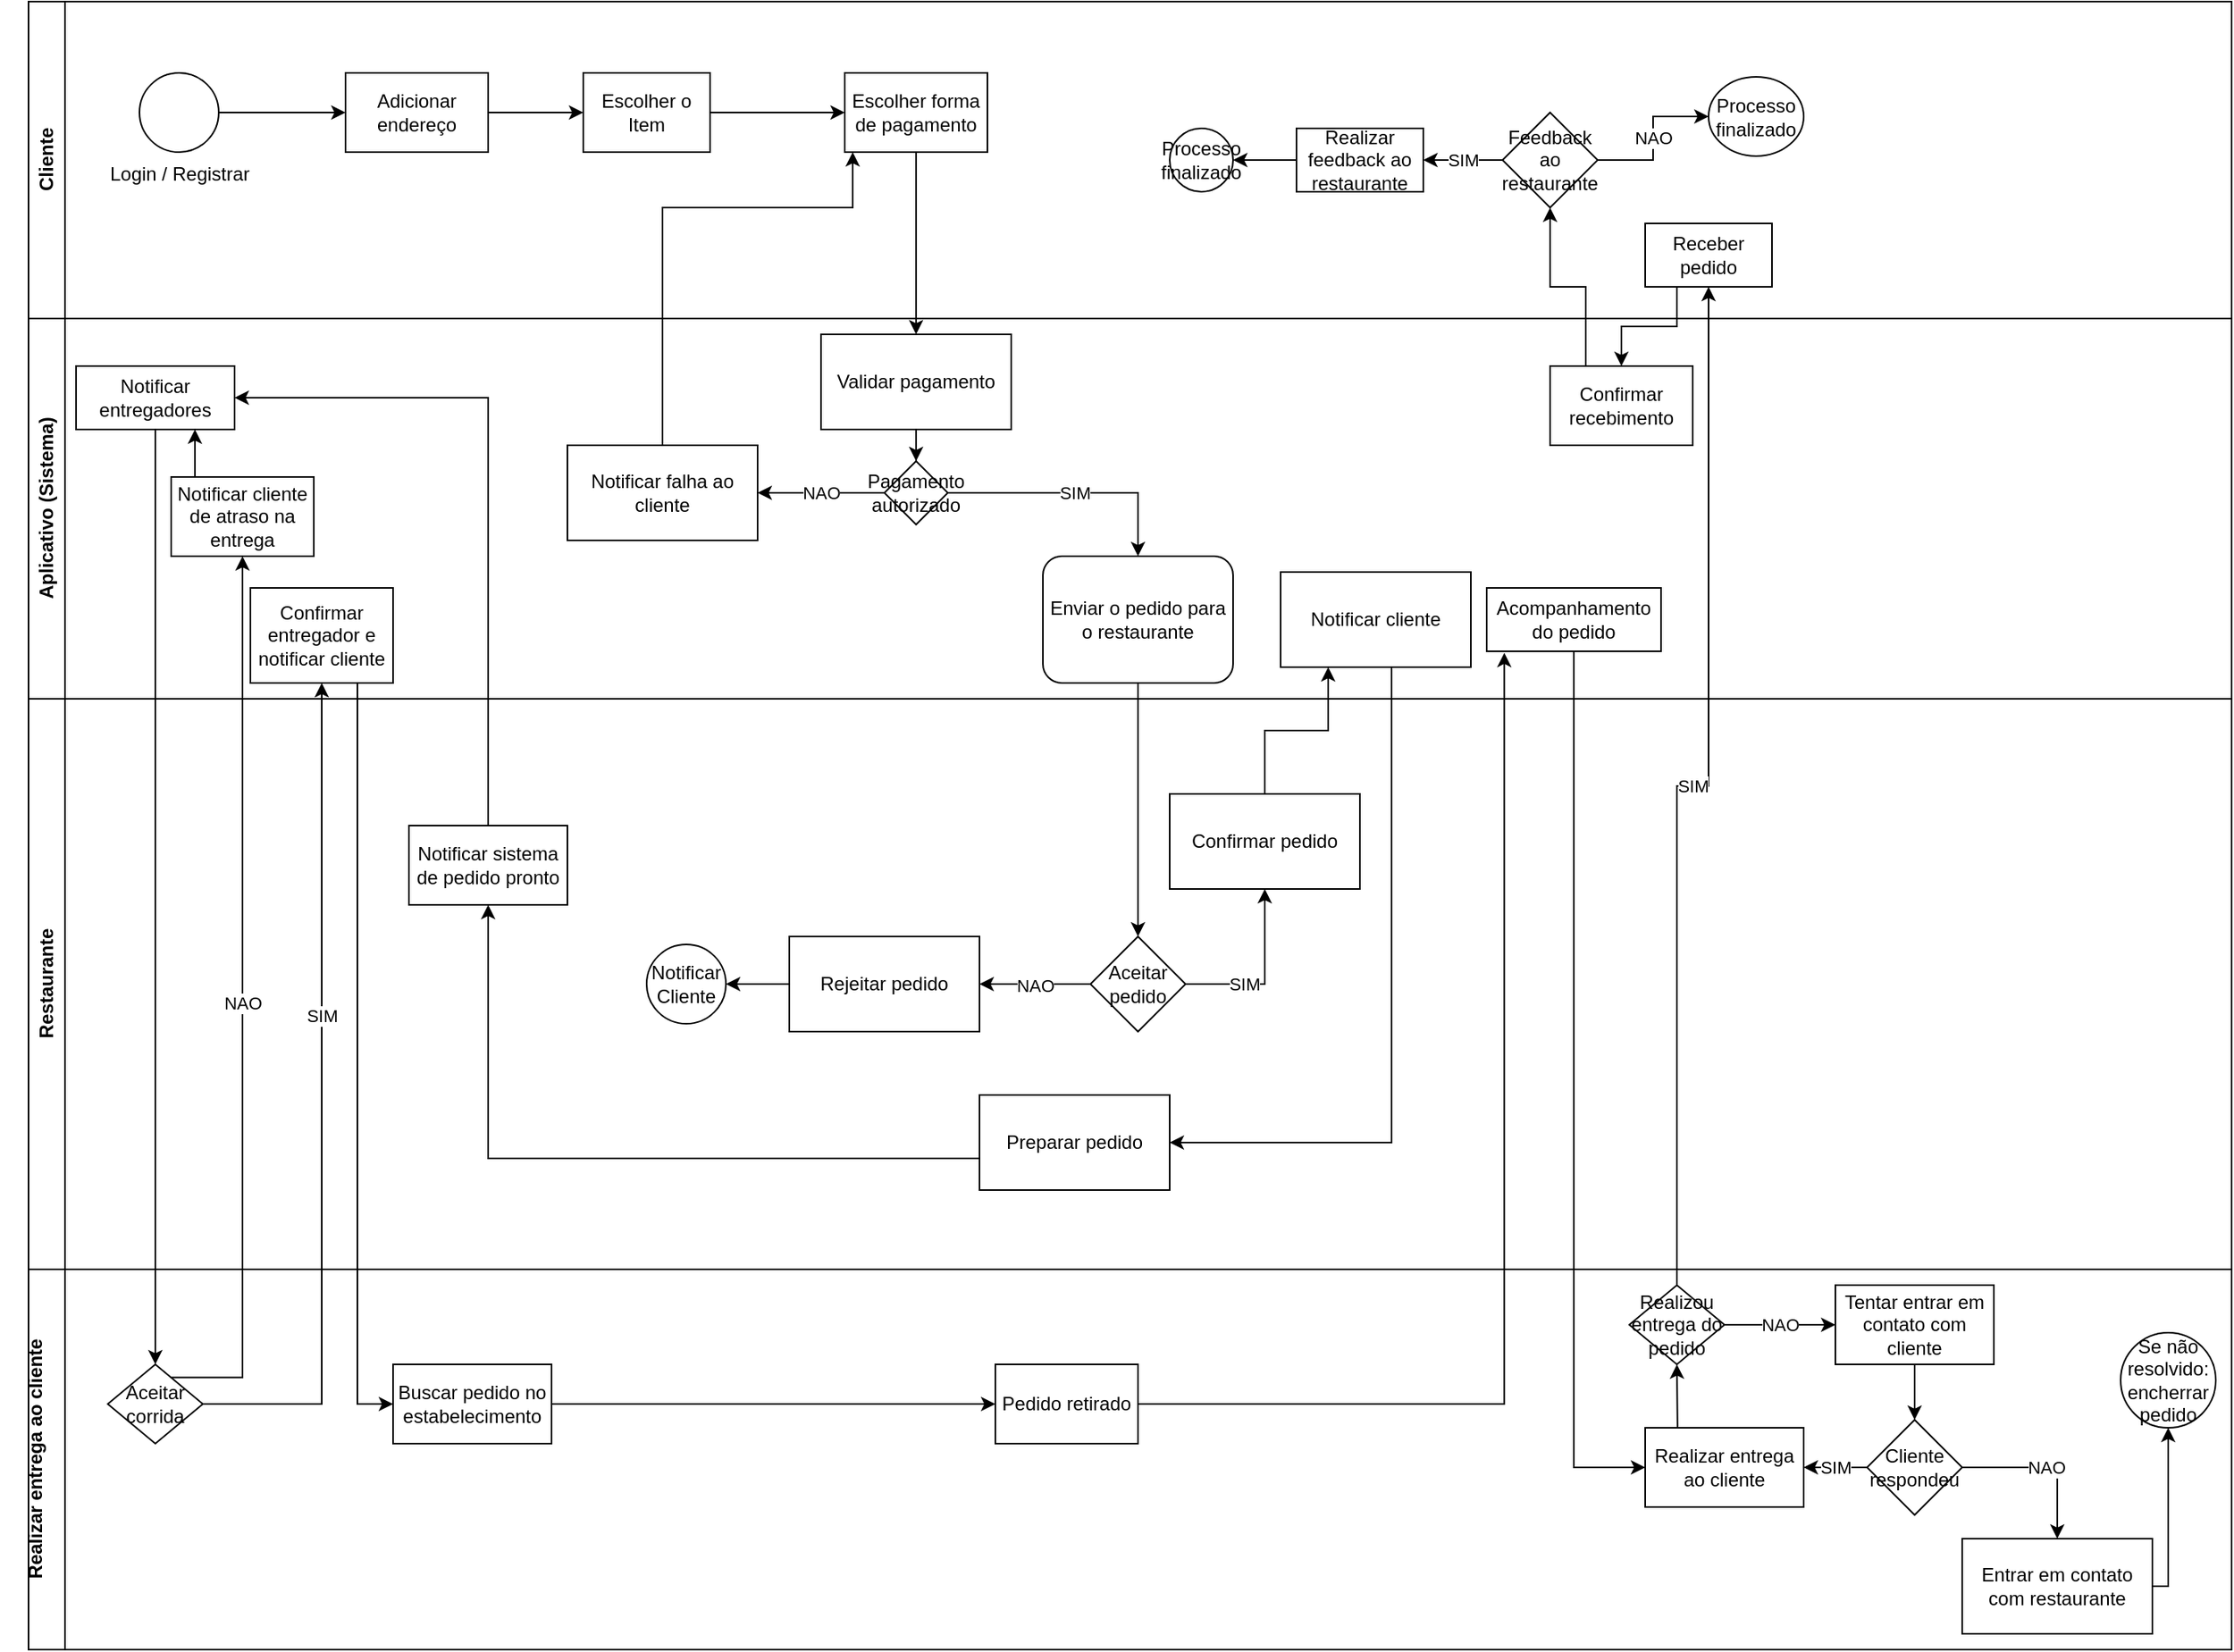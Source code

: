 <mxfile version="26.2.14">
  <diagram name="Page-1" id="2a216829-ef6e-dabb-86c1-c78162f3ba2b">
    <mxGraphModel dx="573" dy="346" grid="1" gridSize="10" guides="1" tooltips="1" connect="1" arrows="1" fold="1" page="1" pageScale="1" pageWidth="850" pageHeight="1100" background="none" math="0" shadow="0">
      <root>
        <mxCell id="0" />
        <mxCell id="1" parent="0" />
        <mxCell id="lV-dZJ7PQqLPonHj44Zm-11" value="Cliente" style="swimlane;horizontal=0;whiteSpace=wrap;html=1;" vertex="1" parent="1">
          <mxGeometry x="190" y="230" width="1390" height="200" as="geometry">
            <mxRectangle x="190" y="230" width="40" height="70" as="alternateBounds" />
          </mxGeometry>
        </mxCell>
        <mxCell id="lV-dZJ7PQqLPonHj44Zm-88" style="edgeStyle=orthogonalEdgeStyle;rounded=0;orthogonalLoop=1;jettySize=auto;html=1;" edge="1" parent="lV-dZJ7PQqLPonHj44Zm-11" source="lV-dZJ7PQqLPonHj44Zm-81" target="lV-dZJ7PQqLPonHj44Zm-82">
          <mxGeometry relative="1" as="geometry" />
        </mxCell>
        <mxCell id="lV-dZJ7PQqLPonHj44Zm-81" value="Adicionar endereço" style="whiteSpace=wrap;html=1;" vertex="1" parent="lV-dZJ7PQqLPonHj44Zm-11">
          <mxGeometry x="200" y="45" width="90" height="50" as="geometry" />
        </mxCell>
        <mxCell id="lV-dZJ7PQqLPonHj44Zm-87" style="edgeStyle=orthogonalEdgeStyle;rounded=0;orthogonalLoop=1;jettySize=auto;html=1;" edge="1" parent="lV-dZJ7PQqLPonHj44Zm-11" source="lV-dZJ7PQqLPonHj44Zm-82" target="lV-dZJ7PQqLPonHj44Zm-84">
          <mxGeometry relative="1" as="geometry" />
        </mxCell>
        <mxCell id="lV-dZJ7PQqLPonHj44Zm-82" value="Escolher o Item" style="whiteSpace=wrap;html=1;" vertex="1" parent="lV-dZJ7PQqLPonHj44Zm-11">
          <mxGeometry x="350" y="45" width="80" height="50" as="geometry" />
        </mxCell>
        <mxCell id="lV-dZJ7PQqLPonHj44Zm-84" value="Escolher forma de pagamento" style="whiteSpace=wrap;html=1;" vertex="1" parent="lV-dZJ7PQqLPonHj44Zm-11">
          <mxGeometry x="515" y="45" width="90" height="50" as="geometry" />
        </mxCell>
        <mxCell id="7a84cebc1def654-1" value="Login / Registrar" style="shape=mxgraph.bpmn.shape;html=1;verticalLabelPosition=bottom;labelBackgroundColor=#ffffff;verticalAlign=top;perimeter=ellipsePerimeter;outline=standard;symbol=general;" parent="lV-dZJ7PQqLPonHj44Zm-11" vertex="1">
          <mxGeometry x="70" y="45" width="50" height="50" as="geometry" />
        </mxCell>
        <mxCell id="lV-dZJ7PQqLPonHj44Zm-89" style="edgeStyle=orthogonalEdgeStyle;rounded=0;orthogonalLoop=1;jettySize=auto;html=1;" edge="1" parent="lV-dZJ7PQqLPonHj44Zm-11" source="7a84cebc1def654-1" target="lV-dZJ7PQqLPonHj44Zm-81">
          <mxGeometry relative="1" as="geometry" />
        </mxCell>
        <mxCell id="lV-dZJ7PQqLPonHj44Zm-168" style="edgeStyle=orthogonalEdgeStyle;rounded=0;orthogonalLoop=1;jettySize=auto;html=1;" edge="1" parent="lV-dZJ7PQqLPonHj44Zm-11" source="lV-dZJ7PQqLPonHj44Zm-164" target="lV-dZJ7PQqLPonHj44Zm-167">
          <mxGeometry relative="1" as="geometry" />
        </mxCell>
        <mxCell id="lV-dZJ7PQqLPonHj44Zm-164" value="Realizar feedback ao restaurante" style="whiteSpace=wrap;html=1;" vertex="1" parent="lV-dZJ7PQqLPonHj44Zm-11">
          <mxGeometry x="800" y="80" width="80" height="40" as="geometry" />
        </mxCell>
        <mxCell id="lV-dZJ7PQqLPonHj44Zm-167" value="Processo finalizado" style="ellipse;whiteSpace=wrap;html=1;" vertex="1" parent="lV-dZJ7PQqLPonHj44Zm-11">
          <mxGeometry x="720" y="80" width="40" height="40" as="geometry" />
        </mxCell>
        <mxCell id="lV-dZJ7PQqLPonHj44Zm-47" value="Aplicativo (Sistema)" style="swimlane;horizontal=0;whiteSpace=wrap;html=1;" vertex="1" parent="1">
          <mxGeometry x="190" y="430" width="1390" height="240" as="geometry" />
        </mxCell>
        <mxCell id="lV-dZJ7PQqLPonHj44Zm-50" value="Notificar falha ao cliente" style="whiteSpace=wrap;html=1;" vertex="1" parent="lV-dZJ7PQqLPonHj44Zm-47">
          <mxGeometry x="340" y="80" width="120" height="60" as="geometry" />
        </mxCell>
        <mxCell id="lV-dZJ7PQqLPonHj44Zm-61" value="NAO" style="edgeStyle=orthogonalEdgeStyle;rounded=0;orthogonalLoop=1;jettySize=auto;html=1;entryX=1;entryY=0.5;entryDx=0;entryDy=0;" edge="1" parent="lV-dZJ7PQqLPonHj44Zm-47" source="lV-dZJ7PQqLPonHj44Zm-5" target="lV-dZJ7PQqLPonHj44Zm-50">
          <mxGeometry relative="1" as="geometry" />
        </mxCell>
        <mxCell id="lV-dZJ7PQqLPonHj44Zm-5" value="Pagamento a&lt;span style=&quot;background-color: transparent; color: light-dark(rgb(0, 0, 0), rgb(255, 255, 255));&quot;&gt;utorizado&lt;/span&gt;" style="rhombus;verticalAlign=middle;align=center;fontColor=default;labelBackgroundColor=none;html=1;whiteSpace=wrap;spacingBottom=0;" vertex="1" parent="lV-dZJ7PQqLPonHj44Zm-47">
          <mxGeometry x="540" y="90" width="40" height="40" as="geometry" />
        </mxCell>
        <mxCell id="lV-dZJ7PQqLPonHj44Zm-58" style="edgeStyle=orthogonalEdgeStyle;rounded=0;orthogonalLoop=1;jettySize=auto;html=1;" edge="1" parent="lV-dZJ7PQqLPonHj44Zm-47" source="lV-dZJ7PQqLPonHj44Zm-55" target="lV-dZJ7PQqLPonHj44Zm-5">
          <mxGeometry relative="1" as="geometry" />
        </mxCell>
        <mxCell id="lV-dZJ7PQqLPonHj44Zm-55" value="Validar pagamento" style="whiteSpace=wrap;html=1;" vertex="1" parent="lV-dZJ7PQqLPonHj44Zm-47">
          <mxGeometry x="500" y="10" width="120" height="60" as="geometry" />
        </mxCell>
        <mxCell id="lV-dZJ7PQqLPonHj44Zm-114" style="edgeStyle=orthogonalEdgeStyle;rounded=0;orthogonalLoop=1;jettySize=auto;html=1;entryX=0.75;entryY=1;entryDx=0;entryDy=0;" edge="1" parent="lV-dZJ7PQqLPonHj44Zm-47" source="lV-dZJ7PQqLPonHj44Zm-112" target="lV-dZJ7PQqLPonHj44Zm-101">
          <mxGeometry relative="1" as="geometry">
            <Array as="points">
              <mxPoint x="100" y="100" />
              <mxPoint x="100" y="100" />
            </Array>
          </mxGeometry>
        </mxCell>
        <mxCell id="lV-dZJ7PQqLPonHj44Zm-112" value="Notificar cliente&lt;br&gt;de atraso na entrega" style="whiteSpace=wrap;html=1;" vertex="1" parent="lV-dZJ7PQqLPonHj44Zm-47">
          <mxGeometry x="90" y="100" width="90" height="50" as="geometry" />
        </mxCell>
        <mxCell id="lV-dZJ7PQqLPonHj44Zm-101" value="Notificar entregadores" style="whiteSpace=wrap;html=1;" vertex="1" parent="lV-dZJ7PQqLPonHj44Zm-47">
          <mxGeometry x="30" y="30" width="100" height="40" as="geometry" />
        </mxCell>
        <mxCell id="lV-dZJ7PQqLPonHj44Zm-117" value="Confirmar entregador e notificar cliente" style="whiteSpace=wrap;html=1;" vertex="1" parent="lV-dZJ7PQqLPonHj44Zm-47">
          <mxGeometry x="140" y="170" width="90" height="60" as="geometry" />
        </mxCell>
        <mxCell id="7a84cebc1def654-14" value="Enviar o pedido para o restaurante" style="html=1;whiteSpace=wrap;rounded=1;" parent="lV-dZJ7PQqLPonHj44Zm-47" vertex="1">
          <mxGeometry x="640" y="150" width="120" height="80" as="geometry" />
        </mxCell>
        <mxCell id="lV-dZJ7PQqLPonHj44Zm-60" value="SIM" style="edgeStyle=orthogonalEdgeStyle;rounded=0;orthogonalLoop=1;jettySize=auto;html=1;entryX=0.5;entryY=0;entryDx=0;entryDy=0;" edge="1" parent="lV-dZJ7PQqLPonHj44Zm-47" source="lV-dZJ7PQqLPonHj44Zm-5" target="7a84cebc1def654-14">
          <mxGeometry relative="1" as="geometry">
            <mxPoint x="700" y="110" as="targetPoint" />
          </mxGeometry>
        </mxCell>
        <mxCell id="lV-dZJ7PQqLPonHj44Zm-135" value="Notificar cliente" style="whiteSpace=wrap;html=1;" vertex="1" parent="lV-dZJ7PQqLPonHj44Zm-47">
          <mxGeometry x="790" y="160" width="120" height="60" as="geometry" />
        </mxCell>
        <mxCell id="lV-dZJ7PQqLPonHj44Zm-94" value="Processo finalizado" style="ellipse;whiteSpace=wrap;html=1;" vertex="1" parent="lV-dZJ7PQqLPonHj44Zm-47">
          <mxGeometry x="1060" y="-152.5" width="60" height="50" as="geometry" />
        </mxCell>
        <mxCell id="lV-dZJ7PQqLPonHj44Zm-96" value="Receber pedido" style="whiteSpace=wrap;html=1;" vertex="1" parent="lV-dZJ7PQqLPonHj44Zm-47">
          <mxGeometry x="1020" y="-60" width="80" height="40" as="geometry" />
        </mxCell>
        <mxCell id="lV-dZJ7PQqLPonHj44Zm-163" value="NAO" style="edgeStyle=orthogonalEdgeStyle;rounded=0;orthogonalLoop=1;jettySize=auto;html=1;" edge="1" parent="lV-dZJ7PQqLPonHj44Zm-47" source="lV-dZJ7PQqLPonHj44Zm-130" target="lV-dZJ7PQqLPonHj44Zm-94">
          <mxGeometry relative="1" as="geometry" />
        </mxCell>
        <mxCell id="lV-dZJ7PQqLPonHj44Zm-130" value="Feedback ao restaurante" style="rhombus;whiteSpace=wrap;html=1;" vertex="1" parent="lV-dZJ7PQqLPonHj44Zm-47">
          <mxGeometry x="930" y="-130" width="60" height="60" as="geometry" />
        </mxCell>
        <mxCell id="lV-dZJ7PQqLPonHj44Zm-128" value="Confirmar recebimento" style="whiteSpace=wrap;html=1;" vertex="1" parent="lV-dZJ7PQqLPonHj44Zm-47">
          <mxGeometry x="960" y="30" width="90" height="50" as="geometry" />
        </mxCell>
        <mxCell id="lV-dZJ7PQqLPonHj44Zm-129" style="edgeStyle=orthogonalEdgeStyle;rounded=0;orthogonalLoop=1;jettySize=auto;html=1;exitX=0.25;exitY=1;exitDx=0;exitDy=0;entryX=0.5;entryY=0;entryDx=0;entryDy=0;" edge="1" parent="lV-dZJ7PQqLPonHj44Zm-47" source="lV-dZJ7PQqLPonHj44Zm-96" target="lV-dZJ7PQqLPonHj44Zm-128">
          <mxGeometry relative="1" as="geometry" />
        </mxCell>
        <mxCell id="lV-dZJ7PQqLPonHj44Zm-131" style="edgeStyle=orthogonalEdgeStyle;rounded=0;orthogonalLoop=1;jettySize=auto;html=1;exitX=0.25;exitY=0;exitDx=0;exitDy=0;entryX=0.5;entryY=1;entryDx=0;entryDy=0;" edge="1" parent="lV-dZJ7PQqLPonHj44Zm-47" source="lV-dZJ7PQqLPonHj44Zm-128" target="lV-dZJ7PQqLPonHj44Zm-130">
          <mxGeometry relative="1" as="geometry" />
        </mxCell>
        <mxCell id="lV-dZJ7PQqLPonHj44Zm-145" value="Acompanhamento do pedido" style="whiteSpace=wrap;html=1;" vertex="1" parent="lV-dZJ7PQqLPonHj44Zm-47">
          <mxGeometry x="920" y="170" width="110" height="40" as="geometry" />
        </mxCell>
        <mxCell id="lV-dZJ7PQqLPonHj44Zm-53" value="Restaurante" style="swimlane;horizontal=0;whiteSpace=wrap;html=1;" vertex="1" parent="1">
          <mxGeometry x="190" y="670" width="1390" height="360" as="geometry" />
        </mxCell>
        <mxCell id="lV-dZJ7PQqLPonHj44Zm-72" value="" style="edgeStyle=orthogonalEdgeStyle;rounded=0;orthogonalLoop=1;jettySize=auto;html=1;" edge="1" parent="lV-dZJ7PQqLPonHj44Zm-53" source="lV-dZJ7PQqLPonHj44Zm-68" target="lV-dZJ7PQqLPonHj44Zm-71">
          <mxGeometry relative="1" as="geometry" />
        </mxCell>
        <mxCell id="lV-dZJ7PQqLPonHj44Zm-73" value="NAO" style="edgeLabel;html=1;align=center;verticalAlign=middle;resizable=0;points=[];" vertex="1" connectable="0" parent="lV-dZJ7PQqLPonHj44Zm-72">
          <mxGeometry x="0.02" y="1" relative="1" as="geometry">
            <mxPoint as="offset" />
          </mxGeometry>
        </mxCell>
        <mxCell id="lV-dZJ7PQqLPonHj44Zm-75" value="" style="edgeStyle=orthogonalEdgeStyle;rounded=0;orthogonalLoop=1;jettySize=auto;html=1;" edge="1" parent="lV-dZJ7PQqLPonHj44Zm-53" source="lV-dZJ7PQqLPonHj44Zm-68" target="lV-dZJ7PQqLPonHj44Zm-74">
          <mxGeometry relative="1" as="geometry">
            <Array as="points">
              <mxPoint x="780" y="180" />
            </Array>
          </mxGeometry>
        </mxCell>
        <mxCell id="lV-dZJ7PQqLPonHj44Zm-76" value="SIM" style="edgeLabel;html=1;align=center;verticalAlign=middle;resizable=0;points=[];" vertex="1" connectable="0" parent="lV-dZJ7PQqLPonHj44Zm-75">
          <mxGeometry x="-0.433" y="-1" relative="1" as="geometry">
            <mxPoint x="6" y="-1" as="offset" />
          </mxGeometry>
        </mxCell>
        <mxCell id="lV-dZJ7PQqLPonHj44Zm-68" value="Aceitar pedido" style="rhombus;whiteSpace=wrap;html=1;" vertex="1" parent="lV-dZJ7PQqLPonHj44Zm-53">
          <mxGeometry x="670" y="150" width="60" height="60" as="geometry" />
        </mxCell>
        <mxCell id="lV-dZJ7PQqLPonHj44Zm-78" style="edgeStyle=orthogonalEdgeStyle;rounded=0;orthogonalLoop=1;jettySize=auto;html=1;" edge="1" parent="lV-dZJ7PQqLPonHj44Zm-53" source="lV-dZJ7PQqLPonHj44Zm-71" target="lV-dZJ7PQqLPonHj44Zm-77">
          <mxGeometry relative="1" as="geometry" />
        </mxCell>
        <mxCell id="lV-dZJ7PQqLPonHj44Zm-71" value="Rejeitar pedido" style="whiteSpace=wrap;html=1;" vertex="1" parent="lV-dZJ7PQqLPonHj44Zm-53">
          <mxGeometry x="480" y="150" width="120" height="60" as="geometry" />
        </mxCell>
        <mxCell id="lV-dZJ7PQqLPonHj44Zm-74" value="Confirmar pedido" style="whiteSpace=wrap;html=1;" vertex="1" parent="lV-dZJ7PQqLPonHj44Zm-53">
          <mxGeometry x="720" y="60" width="120" height="60" as="geometry" />
        </mxCell>
        <mxCell id="lV-dZJ7PQqLPonHj44Zm-77" value="Notificar Cliente" style="ellipse;whiteSpace=wrap;html=1;" vertex="1" parent="lV-dZJ7PQqLPonHj44Zm-53">
          <mxGeometry x="390" y="155" width="50" height="50" as="geometry" />
        </mxCell>
        <mxCell id="lV-dZJ7PQqLPonHj44Zm-79" value="Preparar pedido" style="whiteSpace=wrap;html=1;" vertex="1" parent="lV-dZJ7PQqLPonHj44Zm-53">
          <mxGeometry x="600" y="250" width="120" height="60" as="geometry" />
        </mxCell>
        <mxCell id="lV-dZJ7PQqLPonHj44Zm-100" value="Notificar sistema de pedido pronto" style="whiteSpace=wrap;html=1;" vertex="1" parent="lV-dZJ7PQqLPonHj44Zm-53">
          <mxGeometry x="240" y="80" width="100" height="50" as="geometry" />
        </mxCell>
        <mxCell id="lV-dZJ7PQqLPonHj44Zm-99" style="edgeStyle=orthogonalEdgeStyle;rounded=0;orthogonalLoop=1;jettySize=auto;html=1;exitX=0;exitY=0.5;exitDx=0;exitDy=0;" edge="1" parent="lV-dZJ7PQqLPonHj44Zm-53" source="lV-dZJ7PQqLPonHj44Zm-79">
          <mxGeometry relative="1" as="geometry">
            <mxPoint x="290" y="130" as="targetPoint" />
            <mxPoint x="670" y="229.947" as="sourcePoint" />
            <Array as="points">
              <mxPoint x="600" y="290" />
              <mxPoint x="290" y="290" />
              <mxPoint x="290" y="130" />
            </Array>
          </mxGeometry>
        </mxCell>
        <mxCell id="lV-dZJ7PQqLPonHj44Zm-86" style="edgeStyle=orthogonalEdgeStyle;rounded=0;orthogonalLoop=1;jettySize=auto;html=1;entryX=0.5;entryY=0;entryDx=0;entryDy=0;" edge="1" parent="1" source="lV-dZJ7PQqLPonHj44Zm-84" target="lV-dZJ7PQqLPonHj44Zm-55">
          <mxGeometry relative="1" as="geometry" />
        </mxCell>
        <mxCell id="lV-dZJ7PQqLPonHj44Zm-90" style="edgeStyle=orthogonalEdgeStyle;rounded=0;orthogonalLoop=1;jettySize=auto;html=1;" edge="1" parent="1" source="lV-dZJ7PQqLPonHj44Zm-50">
          <mxGeometry relative="1" as="geometry">
            <mxPoint x="710" y="325" as="targetPoint" />
            <Array as="points">
              <mxPoint x="590" y="360" />
              <mxPoint x="710" y="360" />
              <mxPoint x="710" y="325" />
            </Array>
          </mxGeometry>
        </mxCell>
        <mxCell id="lV-dZJ7PQqLPonHj44Zm-98" value="&#xa;Realizar entrega ao cliente&#xa;&#xa;" style="swimlane;horizontal=0;whiteSpace=wrap;html=1;startSize=23;" vertex="1" parent="1">
          <mxGeometry x="190" y="1030" width="1390" height="240" as="geometry" />
        </mxCell>
        <mxCell id="lV-dZJ7PQqLPonHj44Zm-124" style="edgeStyle=orthogonalEdgeStyle;rounded=0;orthogonalLoop=1;jettySize=auto;html=1;" edge="1" parent="lV-dZJ7PQqLPonHj44Zm-98" source="lV-dZJ7PQqLPonHj44Zm-106" target="lV-dZJ7PQqLPonHj44Zm-123">
          <mxGeometry relative="1" as="geometry" />
        </mxCell>
        <mxCell id="lV-dZJ7PQqLPonHj44Zm-106" value="Buscar pedido no estabelecimento" style="whiteSpace=wrap;html=1;" vertex="1" parent="lV-dZJ7PQqLPonHj44Zm-98">
          <mxGeometry x="230" y="60" width="100" height="50" as="geometry" />
        </mxCell>
        <mxCell id="lV-dZJ7PQqLPonHj44Zm-103" value="Aceitar corrida" style="rhombus;whiteSpace=wrap;html=1;" vertex="1" parent="lV-dZJ7PQqLPonHj44Zm-98">
          <mxGeometry x="50" y="60" width="60" height="50" as="geometry" />
        </mxCell>
        <mxCell id="lV-dZJ7PQqLPonHj44Zm-123" value="Pedido retirado" style="whiteSpace=wrap;html=1;" vertex="1" parent="lV-dZJ7PQqLPonHj44Zm-98">
          <mxGeometry x="610" y="60" width="90" height="50" as="geometry" />
        </mxCell>
        <mxCell id="lV-dZJ7PQqLPonHj44Zm-151" style="edgeStyle=orthogonalEdgeStyle;rounded=0;orthogonalLoop=1;jettySize=auto;html=1;exitX=0.204;exitY=-0.057;exitDx=0;exitDy=0;entryX=0.5;entryY=1;entryDx=0;entryDy=0;exitPerimeter=0;" edge="1" parent="lV-dZJ7PQqLPonHj44Zm-98" source="lV-dZJ7PQqLPonHj44Zm-125" target="lV-dZJ7PQqLPonHj44Zm-148">
          <mxGeometry relative="1" as="geometry">
            <Array as="points">
              <mxPoint x="1040" y="100" />
            </Array>
          </mxGeometry>
        </mxCell>
        <mxCell id="lV-dZJ7PQqLPonHj44Zm-125" value="Realizar entrega ao cliente" style="whiteSpace=wrap;html=1;" vertex="1" parent="lV-dZJ7PQqLPonHj44Zm-98">
          <mxGeometry x="1020" y="100" width="100" height="50" as="geometry" />
        </mxCell>
        <mxCell id="lV-dZJ7PQqLPonHj44Zm-154" value="NAO" style="edgeStyle=orthogonalEdgeStyle;rounded=0;orthogonalLoop=1;jettySize=auto;html=1;" edge="1" parent="lV-dZJ7PQqLPonHj44Zm-98" source="lV-dZJ7PQqLPonHj44Zm-148" target="lV-dZJ7PQqLPonHj44Zm-153">
          <mxGeometry relative="1" as="geometry" />
        </mxCell>
        <mxCell id="lV-dZJ7PQqLPonHj44Zm-148" value="Realizou entrega do pedido" style="rhombus;whiteSpace=wrap;html=1;" vertex="1" parent="lV-dZJ7PQqLPonHj44Zm-98">
          <mxGeometry x="1010" y="10" width="60" height="50" as="geometry" />
        </mxCell>
        <mxCell id="lV-dZJ7PQqLPonHj44Zm-157" style="edgeStyle=orthogonalEdgeStyle;rounded=0;orthogonalLoop=1;jettySize=auto;html=1;entryX=0.5;entryY=0;entryDx=0;entryDy=0;" edge="1" parent="lV-dZJ7PQqLPonHj44Zm-98" source="lV-dZJ7PQqLPonHj44Zm-153" target="lV-dZJ7PQqLPonHj44Zm-156">
          <mxGeometry relative="1" as="geometry" />
        </mxCell>
        <mxCell id="lV-dZJ7PQqLPonHj44Zm-153" value="Tentar entrar em contato com cliente" style="whiteSpace=wrap;html=1;" vertex="1" parent="lV-dZJ7PQqLPonHj44Zm-98">
          <mxGeometry x="1140" y="10" width="100" height="50" as="geometry" />
        </mxCell>
        <mxCell id="lV-dZJ7PQqLPonHj44Zm-158" value="SIM" style="edgeStyle=orthogonalEdgeStyle;rounded=0;orthogonalLoop=1;jettySize=auto;html=1;entryX=1;entryY=0.5;entryDx=0;entryDy=0;" edge="1" parent="lV-dZJ7PQqLPonHj44Zm-98" source="lV-dZJ7PQqLPonHj44Zm-156" target="lV-dZJ7PQqLPonHj44Zm-125">
          <mxGeometry relative="1" as="geometry" />
        </mxCell>
        <mxCell id="lV-dZJ7PQqLPonHj44Zm-156" value="Cliente respondeu" style="rhombus;whiteSpace=wrap;html=1;" vertex="1" parent="lV-dZJ7PQqLPonHj44Zm-98">
          <mxGeometry x="1160" y="95" width="60" height="60" as="geometry" />
        </mxCell>
        <mxCell id="lV-dZJ7PQqLPonHj44Zm-161" value="Se não resolvido:&lt;br&gt;encherrar pedido" style="ellipse;whiteSpace=wrap;html=1;" vertex="1" parent="lV-dZJ7PQqLPonHj44Zm-98">
          <mxGeometry x="1320" y="40" width="60" height="60" as="geometry" />
        </mxCell>
        <mxCell id="lV-dZJ7PQqLPonHj44Zm-107" style="edgeStyle=orthogonalEdgeStyle;rounded=0;orthogonalLoop=1;jettySize=auto;html=1;entryX=0.5;entryY=0;entryDx=0;entryDy=0;" edge="1" parent="1" source="lV-dZJ7PQqLPonHj44Zm-101" target="lV-dZJ7PQqLPonHj44Zm-103">
          <mxGeometry relative="1" as="geometry">
            <mxPoint x="270" y="1030" as="targetPoint" />
          </mxGeometry>
        </mxCell>
        <mxCell id="lV-dZJ7PQqLPonHj44Zm-113" value="NAO" style="edgeStyle=orthogonalEdgeStyle;rounded=0;orthogonalLoop=1;jettySize=auto;html=1;entryX=0.5;entryY=1;entryDx=0;entryDy=0;exitX=0.67;exitY=0.164;exitDx=0;exitDy=0;exitPerimeter=0;" edge="1" parent="1" source="lV-dZJ7PQqLPonHj44Zm-103" target="lV-dZJ7PQqLPonHj44Zm-112">
          <mxGeometry relative="1" as="geometry">
            <mxPoint x="281.937" y="1039.947" as="sourcePoint" />
            <Array as="points">
              <mxPoint x="325" y="1098" />
            </Array>
          </mxGeometry>
        </mxCell>
        <mxCell id="lV-dZJ7PQqLPonHj44Zm-118" value="SIM" style="edgeStyle=orthogonalEdgeStyle;rounded=0;orthogonalLoop=1;jettySize=auto;html=1;entryX=0.5;entryY=1;entryDx=0;entryDy=0;" edge="1" parent="1" source="lV-dZJ7PQqLPonHj44Zm-103" target="lV-dZJ7PQqLPonHj44Zm-117">
          <mxGeometry x="0.207" relative="1" as="geometry">
            <mxPoint x="380" y="1115" as="targetPoint" />
            <mxPoint as="offset" />
          </mxGeometry>
        </mxCell>
        <mxCell id="lV-dZJ7PQqLPonHj44Zm-122" style="edgeStyle=orthogonalEdgeStyle;rounded=0;orthogonalLoop=1;jettySize=auto;html=1;exitX=0.75;exitY=1;exitDx=0;exitDy=0;entryX=0;entryY=0.5;entryDx=0;entryDy=0;" edge="1" parent="1" source="lV-dZJ7PQqLPonHj44Zm-117" target="lV-dZJ7PQqLPonHj44Zm-106">
          <mxGeometry relative="1" as="geometry" />
        </mxCell>
        <mxCell id="lV-dZJ7PQqLPonHj44Zm-70" value="" style="edgeStyle=orthogonalEdgeStyle;rounded=0;orthogonalLoop=1;jettySize=auto;html=1;" edge="1" parent="1" source="7a84cebc1def654-14" target="lV-dZJ7PQqLPonHj44Zm-68">
          <mxGeometry relative="1" as="geometry" />
        </mxCell>
        <mxCell id="lV-dZJ7PQqLPonHj44Zm-136" value="" style="edgeStyle=orthogonalEdgeStyle;rounded=0;orthogonalLoop=1;jettySize=auto;html=1;" edge="1" parent="1" source="lV-dZJ7PQqLPonHj44Zm-74" target="lV-dZJ7PQqLPonHj44Zm-135">
          <mxGeometry relative="1" as="geometry">
            <Array as="points">
              <mxPoint x="970" y="690" />
              <mxPoint x="1010" y="690" />
            </Array>
          </mxGeometry>
        </mxCell>
        <mxCell id="lV-dZJ7PQqLPonHj44Zm-138" style="edgeStyle=orthogonalEdgeStyle;rounded=0;orthogonalLoop=1;jettySize=auto;html=1;entryX=1;entryY=0.5;entryDx=0;entryDy=0;" edge="1" parent="1" source="lV-dZJ7PQqLPonHj44Zm-135" target="lV-dZJ7PQqLPonHj44Zm-79">
          <mxGeometry relative="1" as="geometry">
            <Array as="points">
              <mxPoint x="1050" y="950" />
            </Array>
          </mxGeometry>
        </mxCell>
        <mxCell id="lV-dZJ7PQqLPonHj44Zm-139" style="edgeStyle=orthogonalEdgeStyle;rounded=0;orthogonalLoop=1;jettySize=auto;html=1;entryX=1;entryY=0.5;entryDx=0;entryDy=0;" edge="1" parent="1" source="lV-dZJ7PQqLPonHj44Zm-100" target="lV-dZJ7PQqLPonHj44Zm-101">
          <mxGeometry relative="1" as="geometry">
            <mxPoint x="480" y="470" as="targetPoint" />
            <Array as="points">
              <mxPoint x="480" y="480" />
            </Array>
          </mxGeometry>
        </mxCell>
        <mxCell id="lV-dZJ7PQqLPonHj44Zm-146" style="edgeStyle=orthogonalEdgeStyle;rounded=0;orthogonalLoop=1;jettySize=auto;html=1;entryX=0.101;entryY=1.024;entryDx=0;entryDy=0;entryPerimeter=0;" edge="1" parent="1" source="lV-dZJ7PQqLPonHj44Zm-123" target="lV-dZJ7PQqLPonHj44Zm-145">
          <mxGeometry relative="1" as="geometry" />
        </mxCell>
        <mxCell id="lV-dZJ7PQqLPonHj44Zm-147" style="edgeStyle=orthogonalEdgeStyle;rounded=0;orthogonalLoop=1;jettySize=auto;html=1;entryX=0;entryY=0.5;entryDx=0;entryDy=0;" edge="1" parent="1" source="lV-dZJ7PQqLPonHj44Zm-145" target="lV-dZJ7PQqLPonHj44Zm-125">
          <mxGeometry relative="1" as="geometry" />
        </mxCell>
        <mxCell id="lV-dZJ7PQqLPonHj44Zm-149" value="SIM" style="edgeStyle=orthogonalEdgeStyle;rounded=0;orthogonalLoop=1;jettySize=auto;html=1;entryX=0.5;entryY=1;entryDx=0;entryDy=0;" edge="1" parent="1" source="lV-dZJ7PQqLPonHj44Zm-148" target="lV-dZJ7PQqLPonHj44Zm-96">
          <mxGeometry relative="1" as="geometry" />
        </mxCell>
        <mxCell id="lV-dZJ7PQqLPonHj44Zm-162" style="edgeStyle=orthogonalEdgeStyle;rounded=0;orthogonalLoop=1;jettySize=auto;html=1;entryX=0.5;entryY=1;entryDx=0;entryDy=0;" edge="1" parent="1" source="lV-dZJ7PQqLPonHj44Zm-159" target="lV-dZJ7PQqLPonHj44Zm-161">
          <mxGeometry relative="1" as="geometry">
            <Array as="points">
              <mxPoint x="1540" y="1230" />
            </Array>
          </mxGeometry>
        </mxCell>
        <mxCell id="lV-dZJ7PQqLPonHj44Zm-159" value="Entrar em contato com restaurante" style="whiteSpace=wrap;html=1;" vertex="1" parent="1">
          <mxGeometry x="1410" y="1200" width="120" height="60" as="geometry" />
        </mxCell>
        <mxCell id="lV-dZJ7PQqLPonHj44Zm-160" value="NAO" style="edgeStyle=orthogonalEdgeStyle;rounded=0;orthogonalLoop=1;jettySize=auto;html=1;entryX=0.5;entryY=0;entryDx=0;entryDy=0;" edge="1" parent="1" source="lV-dZJ7PQqLPonHj44Zm-156" target="lV-dZJ7PQqLPonHj44Zm-159">
          <mxGeometry relative="1" as="geometry">
            <Array as="points">
              <mxPoint x="1470" y="1155" />
            </Array>
          </mxGeometry>
        </mxCell>
        <mxCell id="lV-dZJ7PQqLPonHj44Zm-165" value="SIM" style="edgeStyle=orthogonalEdgeStyle;rounded=0;orthogonalLoop=1;jettySize=auto;html=1;entryX=1;entryY=0.5;entryDx=0;entryDy=0;" edge="1" parent="1" source="lV-dZJ7PQqLPonHj44Zm-130" target="lV-dZJ7PQqLPonHj44Zm-164">
          <mxGeometry relative="1" as="geometry" />
        </mxCell>
      </root>
    </mxGraphModel>
  </diagram>
</mxfile>
